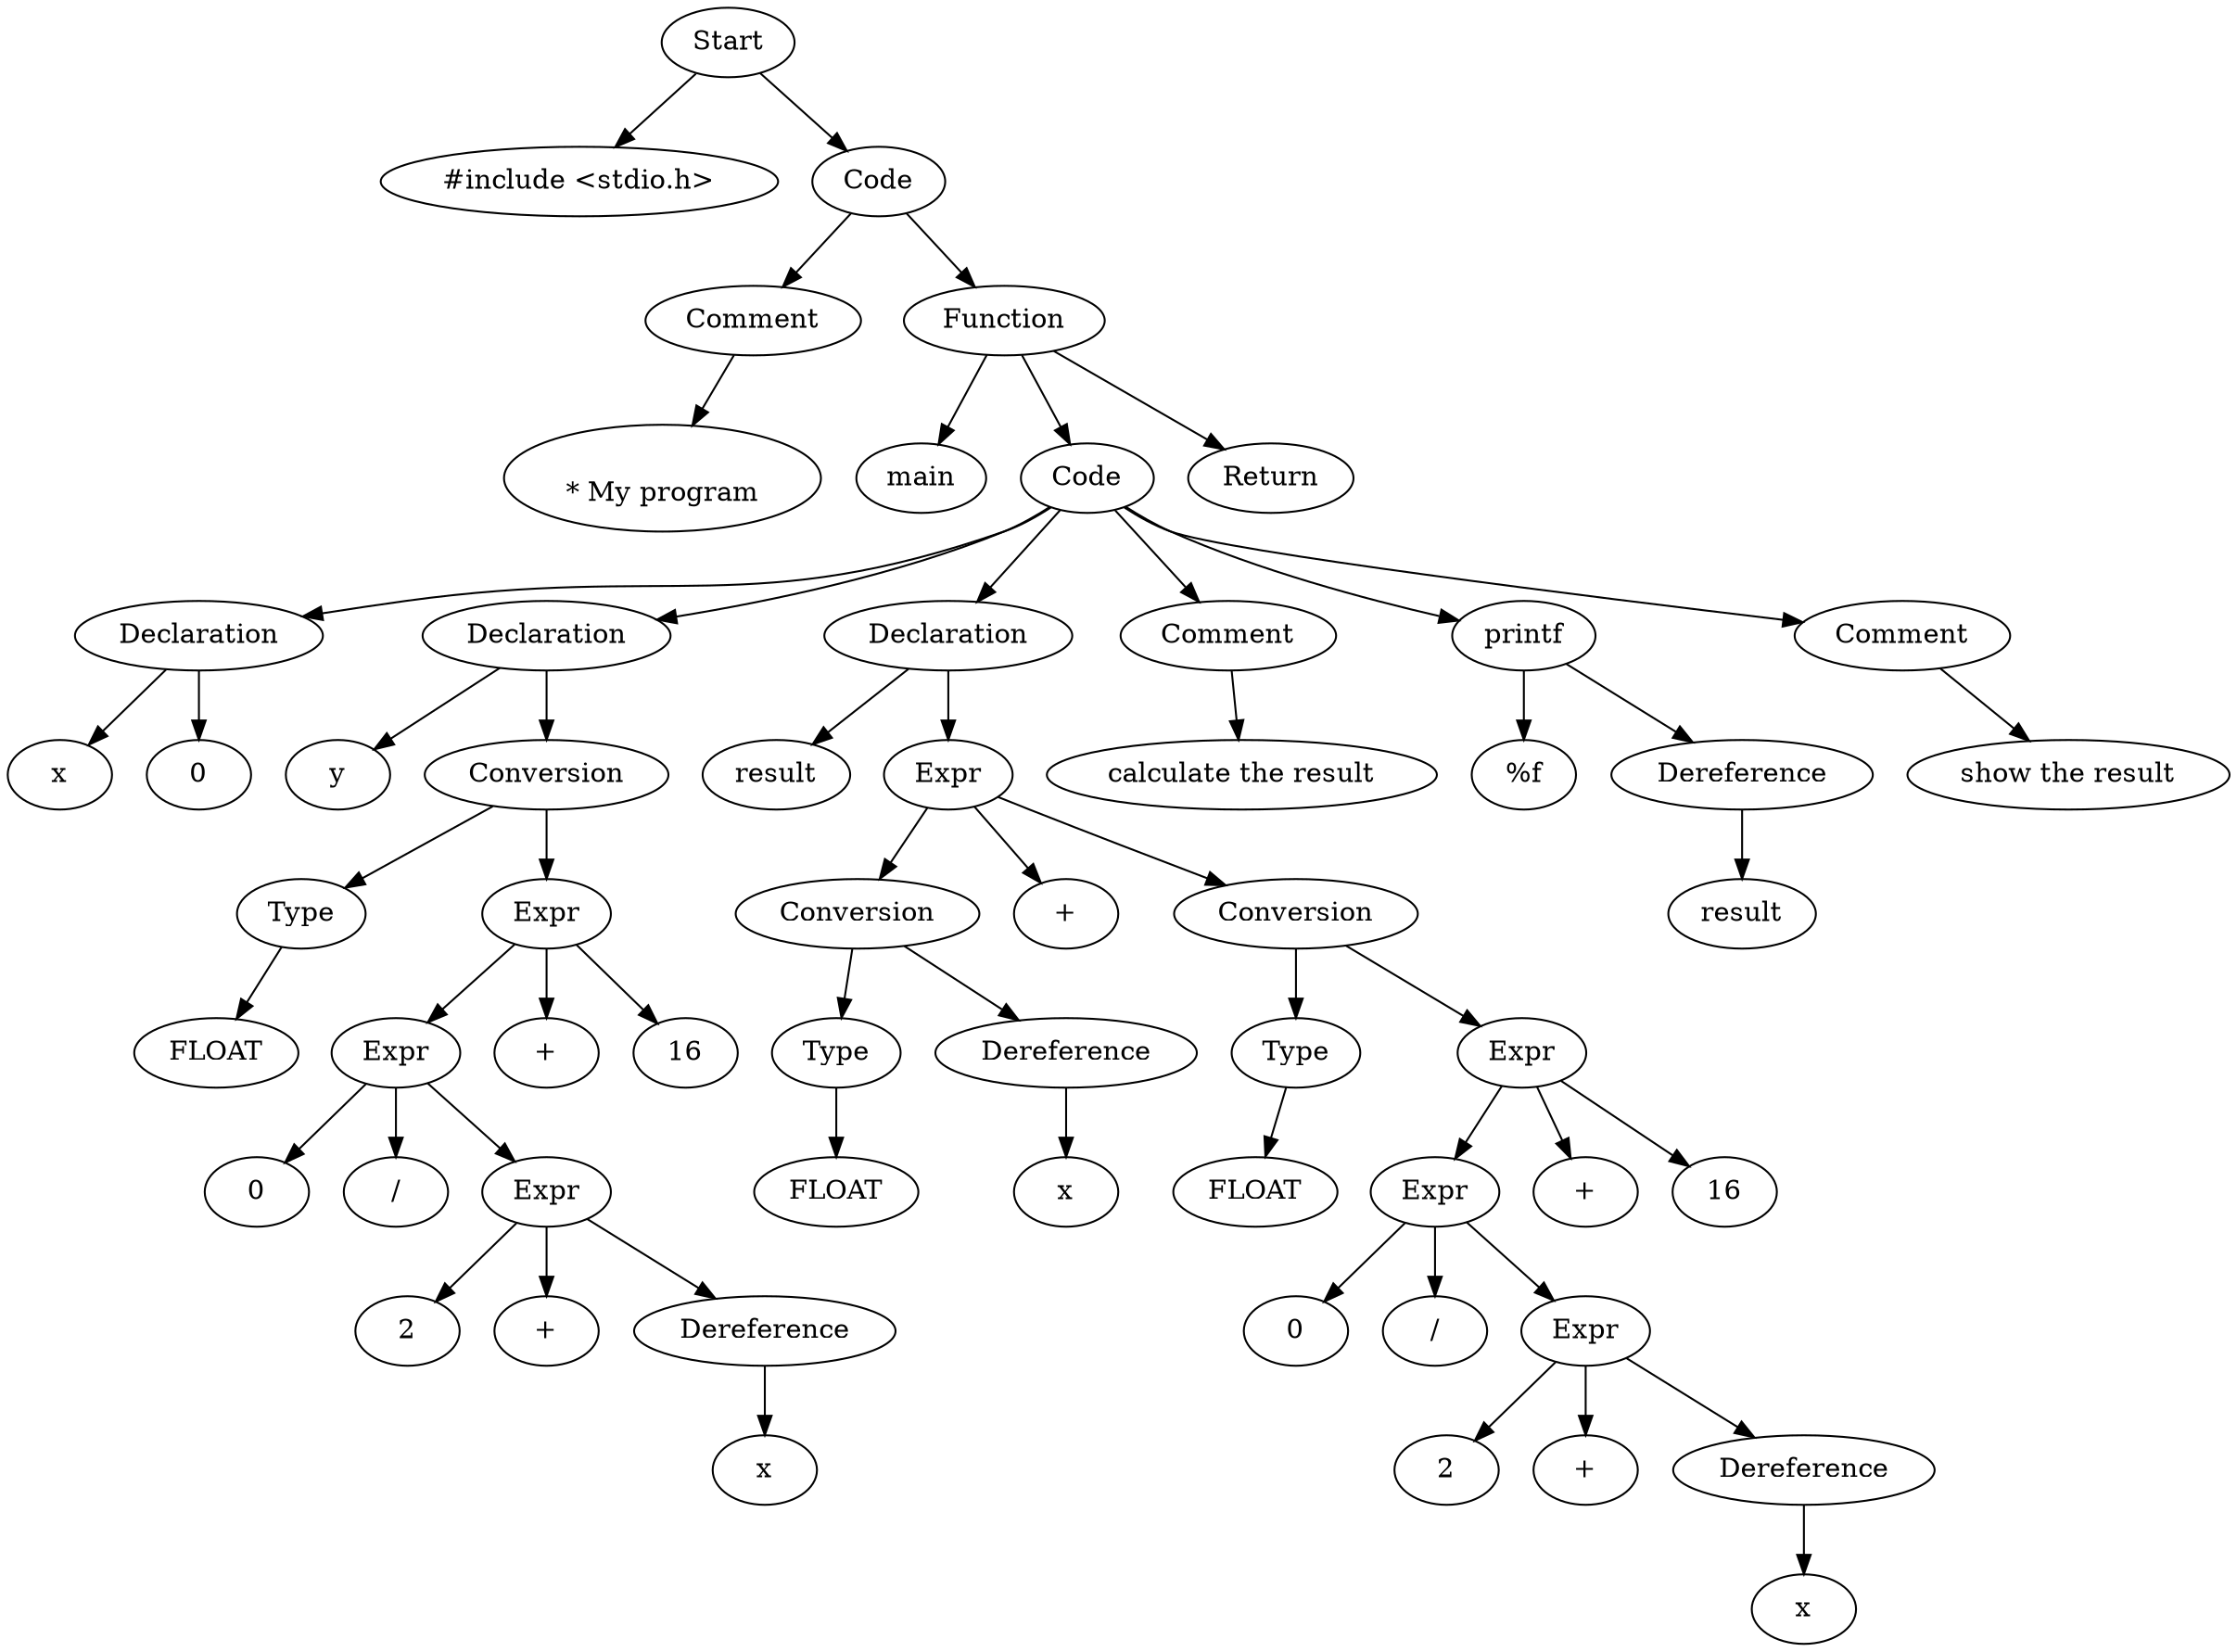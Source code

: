 digraph AST {
  "127805889409520" [label="Start"];
  "127805889409520" -> "127805889412928";
  "127805889409520" -> "127805889412640";
  "127805889412928" [label="#include <stdio.h>"];
  "127805889412640" [label="Code"];
  "127805889412640" -> "127805889409472";
  "127805889412640" -> "127805889412880";
  "127805889409472" [label="Comment"];
  "127805889409472" -> "127805889469152";
  "127805889469152" [label="
* My program
"];
  "127805889412880" [label="Function"];
  "127805889412880" -> "127805889410768";
  "127805889412880" -> "127805889412016";
  "127805889412880" -> "127805889411728";
  "127805889410768" [label="main"];
  "127805889412016" [label="Code"];
  "127805889412016" -> "127805889410624";
  "127805889412016" -> "127805889410480";
  "127805889412016" -> "127805889462576";
  "127805889412016" -> "127805889464544";
  "127805889412016" -> "127805889467712";
  "127805889412016" -> "127805889467760";
  "127805889410624" [label="Declaration"];
  "127805889410624" -> "127805889410240";
  "127805889410624" -> "127805889410288";
  "127805889410240" [label="x"];
  "127805889410288" [label="0"];
  "127805889410480" [label="Declaration"];
  "127805889410480" -> "127805889463104";
  "127805889410480" -> "127805889410528";
  "127805889463104" [label="y"];
  "127805889410528" [label="Conversion"];
  "127805889410528" -> "127805889468000";
  "127805889410528" -> "127805889463680";
  "127805889468000" [label="Type"];
  "127805889468000" -> "127805889467856";
  "127805889467856" [label="FLOAT"];
  "127805889463680" [label="Expr"];
  "127805889463680" -> "127805889464160";
  "127805889463680" -> "127805889462768";
  "127805889463680" -> "127805889462864";
  "127805889464160" [label="Expr"];
  "127805889464160" -> "127805889467520";
  "127805889464160" -> "127805889462528";
  "127805889464160" -> "127805889463824";
  "127805889467520" [label="0"];
  "127805889462528" [label="/"];
  "127805889463824" [label="Expr"];
  "127805889463824" -> "127805889466896";
  "127805889463824" -> "127805889465840";
  "127805889463824" -> "127805889410816";
  "127805889466896" [label="2"];
  "127805889465840" [label="+"];
  "127805889410816" [label="Dereference"];
  "127805889410816" -> "127805889464496";
  "127805889464496" [label="x"];
  "127805889462768" [label="+"];
  "127805889462864" [label="16"];
  "127805889462576" [label="Declaration"];
  "127805889462576" -> "127805889466848";
  "127805889462576" -> "127805889466944";
  "127805889466848" [label="result"];
  "127805889466944" [label="Expr"];
  "127805889466944" -> "127805889468960";
  "127805889466944" -> "127805889467232";
  "127805889466944" -> "127805889409952";
  "127805889468960" [label="Conversion"];
  "127805889468960" -> "127805889468864";
  "127805889468960" -> "127805889410672";
  "127805889468864" [label="Type"];
  "127805889468864" -> "127805889468288";
  "127805889468288" [label="FLOAT"];
  "127805889410672" [label="Dereference"];
  "127805889410672" -> "127805889467328";
  "127805889467328" [label="x"];
  "127805889467232" [label="+"];
  "127805889409952" [label="Conversion"];
  "127805889409952" -> "127805889467664";
  "127805889409952" -> "127805889550352";
  "127805889467664" [label="Type"];
  "127805889467664" -> "127805889467184";
  "127805889467184" [label="FLOAT"];
  "127805889550352" [label="Expr"];
  "127805889550352" -> "127805889549968";
  "127805889550352" -> "127805889550592";
  "127805889550352" -> "127805889550688";
  "127805889549968" [label="Expr"];
  "127805889549968" -> "127805889550208";
  "127805889549968" -> "127805889550304";
  "127805889549968" -> "127805889549152";
  "127805889550208" [label="0"];
  "127805889550304" [label="/"];
  "127805889549152" [label="Expr"];
  "127805889549152" -> "127805889549824";
  "127805889549152" -> "127805889549920";
  "127805889549152" -> "127805889464592";
  "127805889549824" [label="2"];
  "127805889549920" [label="+"];
  "127805889464592" [label="Dereference"];
  "127805889464592" -> "127805889464448";
  "127805889464448" [label="x"];
  "127805889550592" [label="+"];
  "127805889550688" [label="16"];
  "127805889464544" [label="Comment"];
  "127805889464544" -> "127805889469104";
  "127805889469104" [label="calculate the result"];
  "127805889467712" [label="printf"];
  "127805889467712" -> "127805889469296";
  "127805889467712" -> "127805889408608";
  "127805889469296" [label="%f"];
  "127805889408608" [label="Dereference"];
  "127805889408608" -> "127805889468384";
  "127805889468384" [label="result"];
  "127805889467760" [label="Comment"];
  "127805889467760" -> "127805889469344";
  "127805889469344" [label="show the result"];
  "127805889411728" [label="Return"];
}
